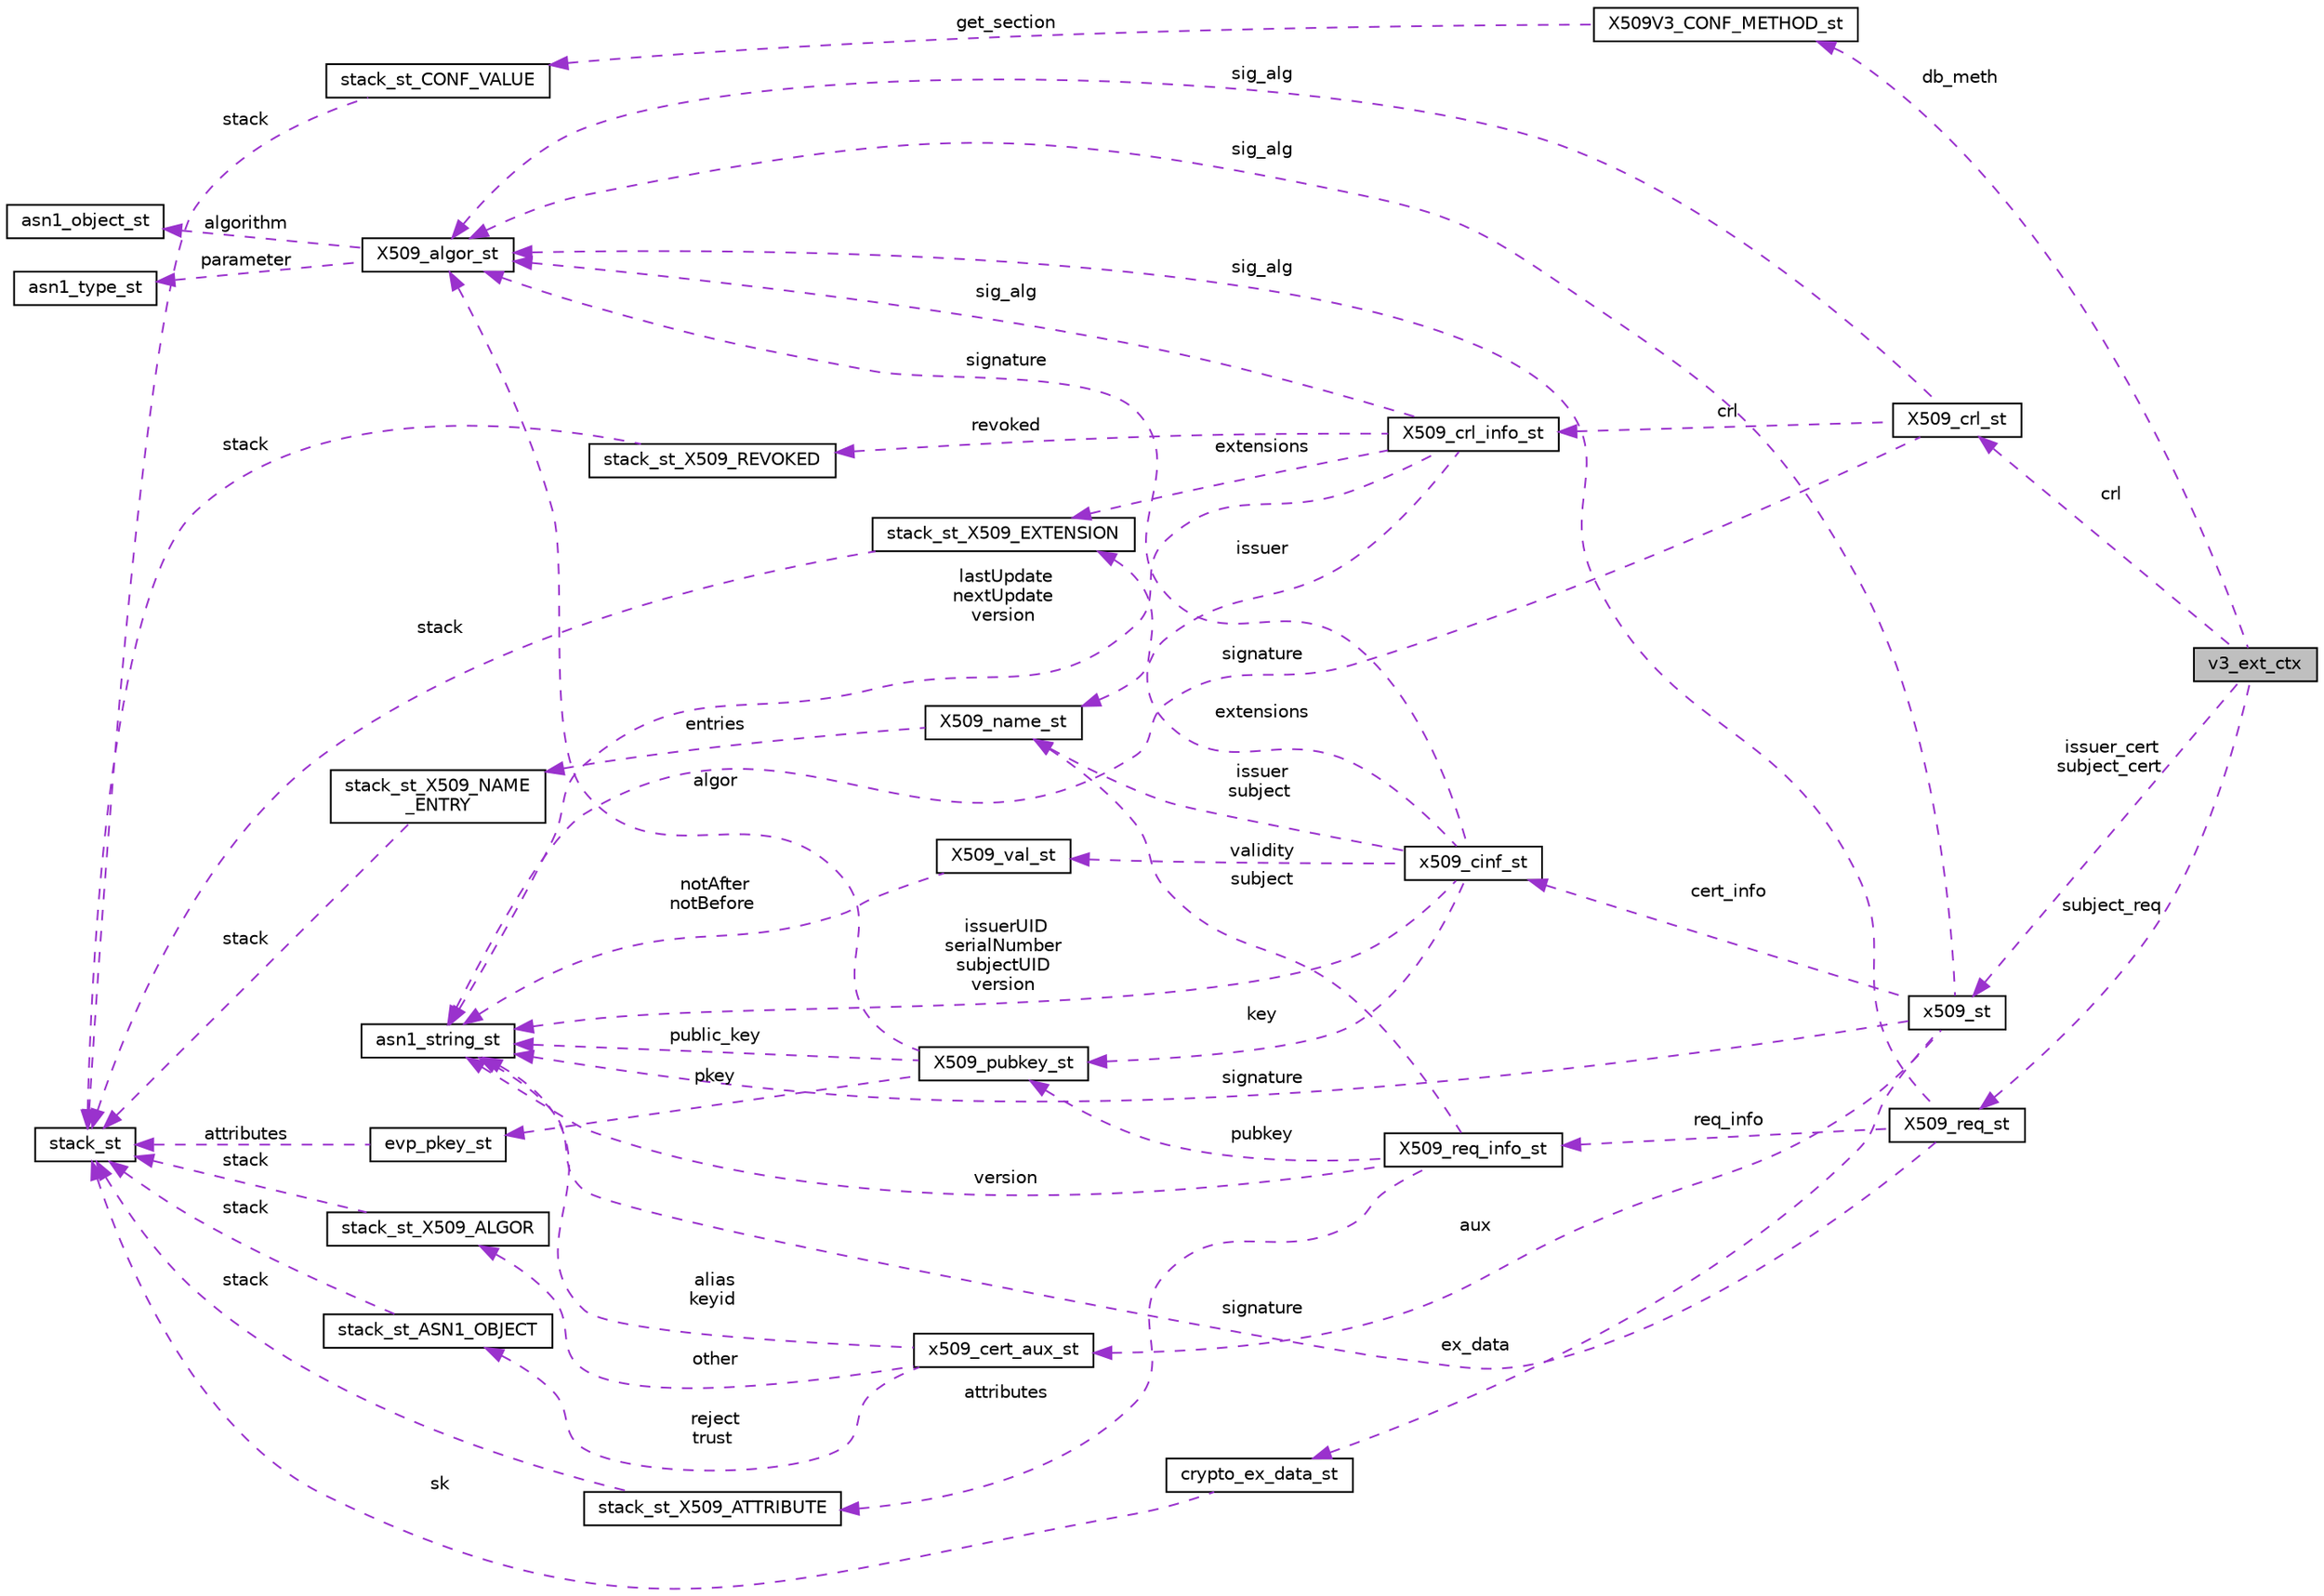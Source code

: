digraph "v3_ext_ctx"
{
 // LATEX_PDF_SIZE
  edge [fontname="Helvetica",fontsize="10",labelfontname="Helvetica",labelfontsize="10"];
  node [fontname="Helvetica",fontsize="10",shape=record];
  rankdir="LR";
  Node1 [label="v3_ext_ctx",height=0.2,width=0.4,color="black", fillcolor="grey75", style="filled", fontcolor="black",tooltip=" "];
  Node2 -> Node1 [dir="back",color="darkorchid3",fontsize="10",style="dashed",label=" db_meth" ,fontname="Helvetica"];
  Node2 [label="X509V3_CONF_METHOD_st",height=0.2,width=0.4,color="black", fillcolor="white", style="filled",URL="$struct_x509_v3___c_o_n_f___m_e_t_h_o_d__st.html",tooltip=" "];
  Node3 -> Node2 [dir="back",color="darkorchid3",fontsize="10",style="dashed",label=" get_section" ,fontname="Helvetica"];
  Node3 [label="stack_st_CONF_VALUE",height=0.2,width=0.4,color="black", fillcolor="white", style="filled",URL="$conf_8h.html#structstack__st___c_o_n_f___v_a_l_u_e",tooltip=" "];
  Node4 -> Node3 [dir="back",color="darkorchid3",fontsize="10",style="dashed",label=" stack" ,fontname="Helvetica"];
  Node4 [label="stack_st",height=0.2,width=0.4,color="black", fillcolor="white", style="filled",URL="$structstack__st.html",tooltip=" "];
  Node5 -> Node1 [dir="back",color="darkorchid3",fontsize="10",style="dashed",label=" crl" ,fontname="Helvetica"];
  Node5 [label="X509_crl_st",height=0.2,width=0.4,color="black", fillcolor="white", style="filled",URL="$x509_8h.html#struct_x509__crl__st",tooltip=" "];
  Node6 -> Node5 [dir="back",color="darkorchid3",fontsize="10",style="dashed",label=" signature" ,fontname="Helvetica"];
  Node6 [label="asn1_string_st",height=0.2,width=0.4,color="black", fillcolor="white", style="filled",URL="$asn1_8h.html#structasn1__string__st",tooltip=" "];
  Node7 -> Node5 [dir="back",color="darkorchid3",fontsize="10",style="dashed",label=" crl" ,fontname="Helvetica"];
  Node7 [label="X509_crl_info_st",height=0.2,width=0.4,color="black", fillcolor="white", style="filled",URL="$x509_8h.html#struct_x509__crl__info__st",tooltip=" "];
  Node6 -> Node7 [dir="back",color="darkorchid3",fontsize="10",style="dashed",label=" lastUpdate\nnextUpdate\nversion" ,fontname="Helvetica"];
  Node8 -> Node7 [dir="back",color="darkorchid3",fontsize="10",style="dashed",label=" extensions" ,fontname="Helvetica"];
  Node8 [label="stack_st_X509_EXTENSION",height=0.2,width=0.4,color="black", fillcolor="white", style="filled",URL="$x509_8h.html#structstack__st___x509___e_x_t_e_n_s_i_o_n",tooltip=" "];
  Node4 -> Node8 [dir="back",color="darkorchid3",fontsize="10",style="dashed",label=" stack" ,fontname="Helvetica"];
  Node9 -> Node7 [dir="back",color="darkorchid3",fontsize="10",style="dashed",label=" issuer" ,fontname="Helvetica"];
  Node9 [label="X509_name_st",height=0.2,width=0.4,color="black", fillcolor="white", style="filled",URL="$x509_8h.html#struct_x509__name__st",tooltip=" "];
  Node10 -> Node9 [dir="back",color="darkorchid3",fontsize="10",style="dashed",label=" entries" ,fontname="Helvetica"];
  Node10 [label="stack_st_X509_NAME\l_ENTRY",height=0.2,width=0.4,color="black", fillcolor="white", style="filled",URL="$x509_8h.html#structstack__st___x509___n_a_m_e___e_n_t_r_y",tooltip=" "];
  Node4 -> Node10 [dir="back",color="darkorchid3",fontsize="10",style="dashed",label=" stack" ,fontname="Helvetica"];
  Node11 -> Node7 [dir="back",color="darkorchid3",fontsize="10",style="dashed",label=" revoked" ,fontname="Helvetica"];
  Node11 [label="stack_st_X509_REVOKED",height=0.2,width=0.4,color="black", fillcolor="white", style="filled",URL="$x509_8h.html#structstack__st___x509___r_e_v_o_k_e_d",tooltip=" "];
  Node4 -> Node11 [dir="back",color="darkorchid3",fontsize="10",style="dashed",label=" stack" ,fontname="Helvetica"];
  Node12 -> Node7 [dir="back",color="darkorchid3",fontsize="10",style="dashed",label=" sig_alg" ,fontname="Helvetica"];
  Node12 [label="X509_algor_st",height=0.2,width=0.4,color="black", fillcolor="white", style="filled",URL="$x509_8h.html#struct_x509__algor__st",tooltip=" "];
  Node13 -> Node12 [dir="back",color="darkorchid3",fontsize="10",style="dashed",label=" algorithm" ,fontname="Helvetica"];
  Node13 [label="asn1_object_st",height=0.2,width=0.4,color="black", fillcolor="white", style="filled",URL="$asn1_8h.html#structasn1__object__st",tooltip=" "];
  Node14 -> Node12 [dir="back",color="darkorchid3",fontsize="10",style="dashed",label=" parameter" ,fontname="Helvetica"];
  Node14 [label="asn1_type_st",height=0.2,width=0.4,color="black", fillcolor="white", style="filled",URL="$asn1_8h.html#structasn1__type__st",tooltip=" "];
  Node12 -> Node5 [dir="back",color="darkorchid3",fontsize="10",style="dashed",label=" sig_alg" ,fontname="Helvetica"];
  Node15 -> Node1 [dir="back",color="darkorchid3",fontsize="10",style="dashed",label=" issuer_cert\nsubject_cert" ,fontname="Helvetica"];
  Node15 [label="x509_st",height=0.2,width=0.4,color="black", fillcolor="white", style="filled",URL="$x509_8h.html#structx509__st",tooltip=" "];
  Node6 -> Node15 [dir="back",color="darkorchid3",fontsize="10",style="dashed",label=" signature" ,fontname="Helvetica"];
  Node16 -> Node15 [dir="back",color="darkorchid3",fontsize="10",style="dashed",label=" cert_info" ,fontname="Helvetica"];
  Node16 [label="x509_cinf_st",height=0.2,width=0.4,color="black", fillcolor="white", style="filled",URL="$x509_8h.html#structx509__cinf__st",tooltip=" "];
  Node6 -> Node16 [dir="back",color="darkorchid3",fontsize="10",style="dashed",label=" issuerUID\nserialNumber\nsubjectUID\nversion" ,fontname="Helvetica"];
  Node17 -> Node16 [dir="back",color="darkorchid3",fontsize="10",style="dashed",label=" validity" ,fontname="Helvetica"];
  Node17 [label="X509_val_st",height=0.2,width=0.4,color="black", fillcolor="white", style="filled",URL="$x509_8h.html#struct_x509__val__st",tooltip=" "];
  Node6 -> Node17 [dir="back",color="darkorchid3",fontsize="10",style="dashed",label=" notAfter\nnotBefore" ,fontname="Helvetica"];
  Node8 -> Node16 [dir="back",color="darkorchid3",fontsize="10",style="dashed",label=" extensions" ,fontname="Helvetica"];
  Node9 -> Node16 [dir="back",color="darkorchid3",fontsize="10",style="dashed",label=" issuer\nsubject" ,fontname="Helvetica"];
  Node18 -> Node16 [dir="back",color="darkorchid3",fontsize="10",style="dashed",label=" key" ,fontname="Helvetica"];
  Node18 [label="X509_pubkey_st",height=0.2,width=0.4,color="black", fillcolor="white", style="filled",URL="$x509_8h.html#struct_x509__pubkey__st",tooltip=" "];
  Node6 -> Node18 [dir="back",color="darkorchid3",fontsize="10",style="dashed",label=" public_key" ,fontname="Helvetica"];
  Node19 -> Node18 [dir="back",color="darkorchid3",fontsize="10",style="dashed",label=" pkey" ,fontname="Helvetica"];
  Node19 [label="evp_pkey_st",height=0.2,width=0.4,color="black", fillcolor="white", style="filled",URL="$evp_8h.html#structevp__pkey__st",tooltip=" "];
  Node4 -> Node19 [dir="back",color="darkorchid3",fontsize="10",style="dashed",label=" attributes" ,fontname="Helvetica"];
  Node12 -> Node18 [dir="back",color="darkorchid3",fontsize="10",style="dashed",label=" algor" ,fontname="Helvetica"];
  Node12 -> Node16 [dir="back",color="darkorchid3",fontsize="10",style="dashed",label=" signature" ,fontname="Helvetica"];
  Node12 -> Node15 [dir="back",color="darkorchid3",fontsize="10",style="dashed",label=" sig_alg" ,fontname="Helvetica"];
  Node20 -> Node15 [dir="back",color="darkorchid3",fontsize="10",style="dashed",label=" aux" ,fontname="Helvetica"];
  Node20 [label="x509_cert_aux_st",height=0.2,width=0.4,color="black", fillcolor="white", style="filled",URL="$x509_8h.html#structx509__cert__aux__st",tooltip=" "];
  Node21 -> Node20 [dir="back",color="darkorchid3",fontsize="10",style="dashed",label=" reject\ntrust" ,fontname="Helvetica"];
  Node21 [label="stack_st_ASN1_OBJECT",height=0.2,width=0.4,color="black", fillcolor="white", style="filled",URL="$asn1_8h.html#structstack__st___a_s_n1___o_b_j_e_c_t",tooltip=" "];
  Node4 -> Node21 [dir="back",color="darkorchid3",fontsize="10",style="dashed",label=" stack" ,fontname="Helvetica"];
  Node6 -> Node20 [dir="back",color="darkorchid3",fontsize="10",style="dashed",label=" alias\nkeyid" ,fontname="Helvetica"];
  Node22 -> Node20 [dir="back",color="darkorchid3",fontsize="10",style="dashed",label=" other" ,fontname="Helvetica"];
  Node22 [label="stack_st_X509_ALGOR",height=0.2,width=0.4,color="black", fillcolor="white", style="filled",URL="$x509_8h.html#structstack__st___x509___a_l_g_o_r",tooltip=" "];
  Node4 -> Node22 [dir="back",color="darkorchid3",fontsize="10",style="dashed",label=" stack" ,fontname="Helvetica"];
  Node23 -> Node15 [dir="back",color="darkorchid3",fontsize="10",style="dashed",label=" ex_data" ,fontname="Helvetica"];
  Node23 [label="crypto_ex_data_st",height=0.2,width=0.4,color="black", fillcolor="white", style="filled",URL="$crypto_8h.html#structcrypto__ex__data__st",tooltip=" "];
  Node4 -> Node23 [dir="back",color="darkorchid3",fontsize="10",style="dashed",label=" sk" ,fontname="Helvetica"];
  Node24 -> Node1 [dir="back",color="darkorchid3",fontsize="10",style="dashed",label=" subject_req" ,fontname="Helvetica"];
  Node24 [label="X509_req_st",height=0.2,width=0.4,color="black", fillcolor="white", style="filled",URL="$x509_8h.html#struct_x509__req__st",tooltip=" "];
  Node6 -> Node24 [dir="back",color="darkorchid3",fontsize="10",style="dashed",label=" signature" ,fontname="Helvetica"];
  Node12 -> Node24 [dir="back",color="darkorchid3",fontsize="10",style="dashed",label=" sig_alg" ,fontname="Helvetica"];
  Node25 -> Node24 [dir="back",color="darkorchid3",fontsize="10",style="dashed",label=" req_info" ,fontname="Helvetica"];
  Node25 [label="X509_req_info_st",height=0.2,width=0.4,color="black", fillcolor="white", style="filled",URL="$x509_8h.html#struct_x509__req__info__st",tooltip=" "];
  Node26 -> Node25 [dir="back",color="darkorchid3",fontsize="10",style="dashed",label=" attributes" ,fontname="Helvetica"];
  Node26 [label="stack_st_X509_ATTRIBUTE",height=0.2,width=0.4,color="black", fillcolor="white", style="filled",URL="$x509_8h.html#structstack__st___x509___a_t_t_r_i_b_u_t_e",tooltip=" "];
  Node4 -> Node26 [dir="back",color="darkorchid3",fontsize="10",style="dashed",label=" stack" ,fontname="Helvetica"];
  Node6 -> Node25 [dir="back",color="darkorchid3",fontsize="10",style="dashed",label=" version" ,fontname="Helvetica"];
  Node9 -> Node25 [dir="back",color="darkorchid3",fontsize="10",style="dashed",label=" subject" ,fontname="Helvetica"];
  Node18 -> Node25 [dir="back",color="darkorchid3",fontsize="10",style="dashed",label=" pubkey" ,fontname="Helvetica"];
}
